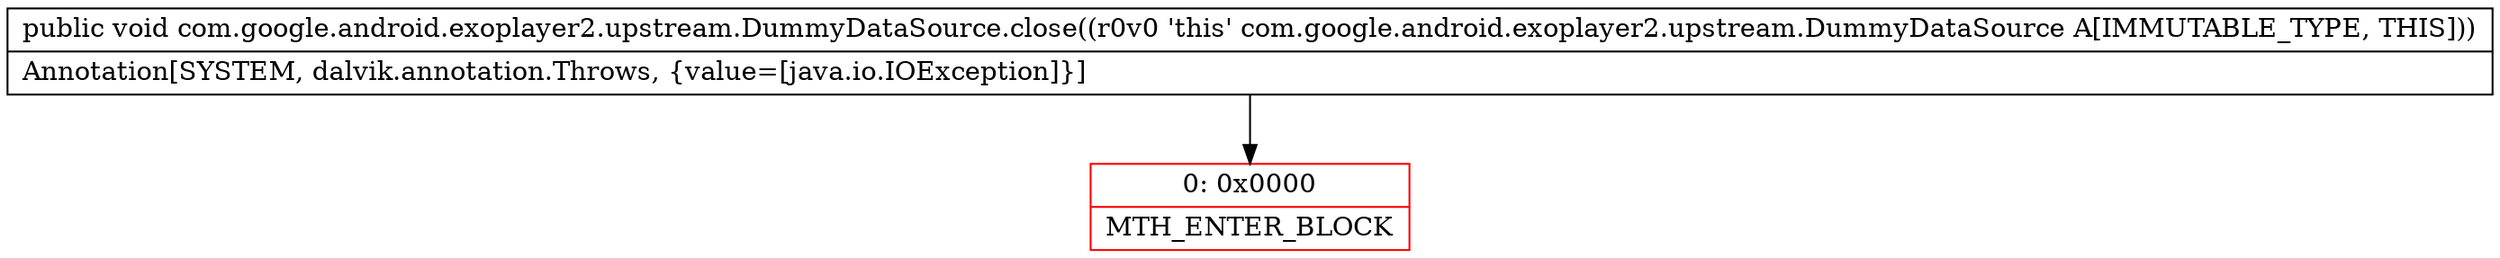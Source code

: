 digraph "CFG forcom.google.android.exoplayer2.upstream.DummyDataSource.close()V" {
subgraph cluster_Region_299711901 {
label = "R(0)";
node [shape=record,color=blue];
}
Node_0 [shape=record,color=red,label="{0\:\ 0x0000|MTH_ENTER_BLOCK\l}"];
MethodNode[shape=record,label="{public void com.google.android.exoplayer2.upstream.DummyDataSource.close((r0v0 'this' com.google.android.exoplayer2.upstream.DummyDataSource A[IMMUTABLE_TYPE, THIS]))  | Annotation[SYSTEM, dalvik.annotation.Throws, \{value=[java.io.IOException]\}]\l}"];
MethodNode -> Node_0;
}


